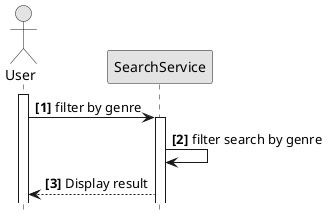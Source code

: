 @startuml
hide footbox
autonumber "<b>[0]"
skinparam monochrome true

actor User
participant SearchService

activate User
User -> SearchService: filter by genre

activate SearchService
SearchService -> SearchService: filter search by genre
SearchService --> User: Display result

@enduml